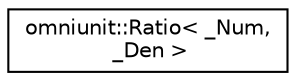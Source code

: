 digraph "Graphical Class Hierarchy"
{
  edge [fontname="Helvetica",fontsize="10",labelfontname="Helvetica",labelfontsize="10"];
  node [fontname="Helvetica",fontsize="10",shape=record];
  rankdir="LR";
  Node0 [label="omniunit::Ratio\< _Num,\l _Den \>",height=0.2,width=0.4,color="black", fillcolor="white", style="filled",URL="$structomniunit_1_1Ratio.html"];
}

